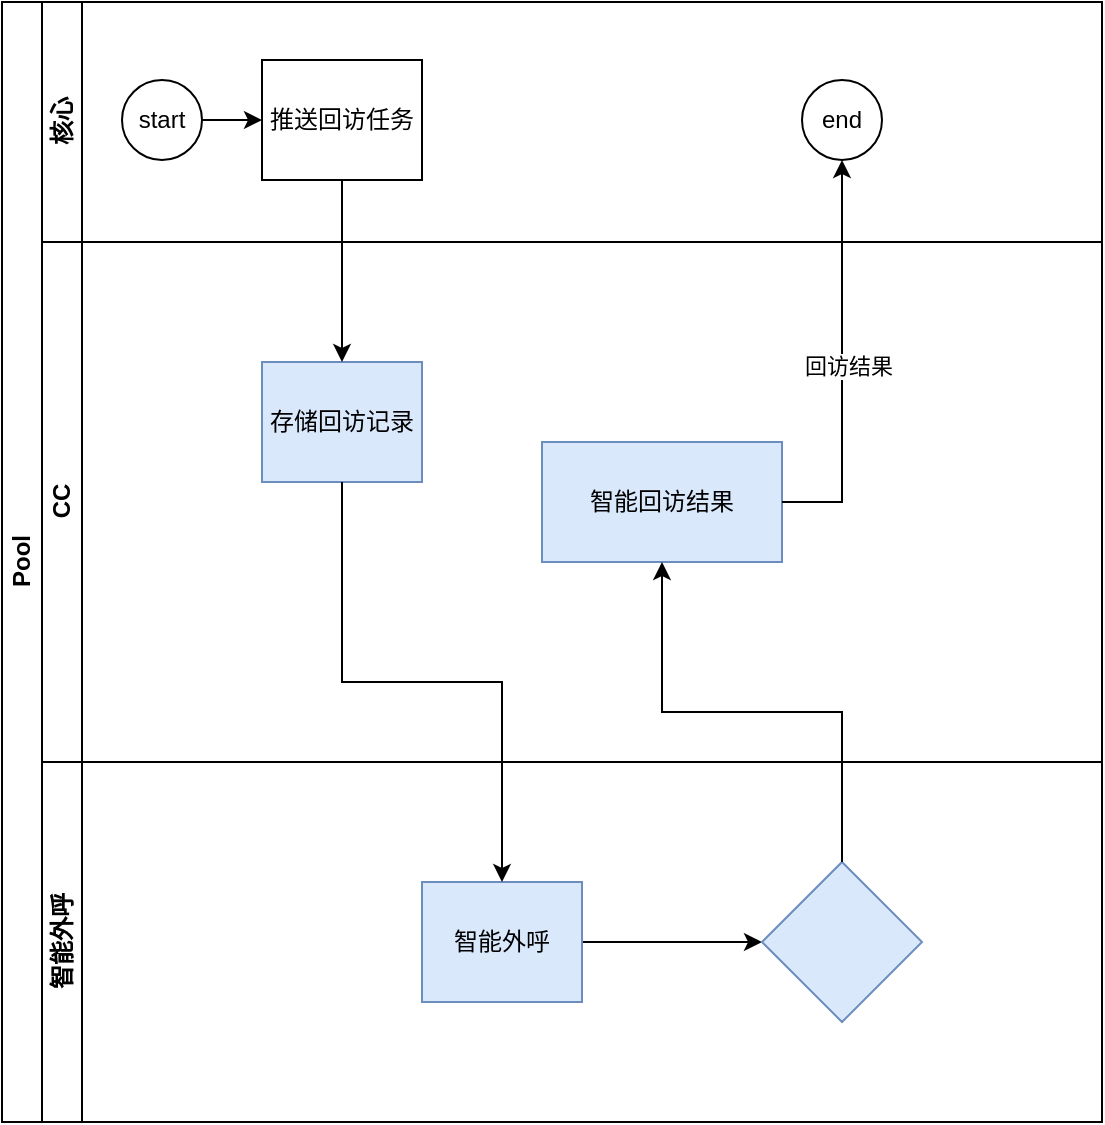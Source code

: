<mxfile version="14.9.9" type="github">
  <diagram id="A8xOy3aQSjEXoxTfMnL5" name="Page-1">
    <mxGraphModel dx="1422" dy="762" grid="1" gridSize="10" guides="1" tooltips="1" connect="1" arrows="1" fold="1" page="1" pageScale="1" pageWidth="827" pageHeight="1169" math="0" shadow="0">
      <root>
        <mxCell id="0" />
        <mxCell id="1" parent="0" />
        <mxCell id="MogVMfFzb4t6q5MBauw1-1" value="Pool" style="swimlane;html=1;childLayout=stackLayout;resizeParent=1;resizeParentMax=0;horizontal=0;startSize=20;horizontalStack=0;rotation=0;" parent="1" vertex="1">
          <mxGeometry x="110" y="130" width="550" height="560" as="geometry" />
        </mxCell>
        <mxCell id="MogVMfFzb4t6q5MBauw1-6" value="核心" style="swimlane;html=1;startSize=20;horizontal=0;rotation=0;" parent="MogVMfFzb4t6q5MBauw1-1" vertex="1">
          <mxGeometry x="20" width="530" height="120" as="geometry">
            <mxRectangle x="20" width="490" height="20" as="alternateBounds" />
          </mxGeometry>
        </mxCell>
        <mxCell id="MogVMfFzb4t6q5MBauw1-7" value="" style="edgeStyle=orthogonalEdgeStyle;rounded=0;orthogonalLoop=1;jettySize=auto;html=1;" parent="MogVMfFzb4t6q5MBauw1-6" source="MogVMfFzb4t6q5MBauw1-8" target="MogVMfFzb4t6q5MBauw1-10" edge="1">
          <mxGeometry relative="1" as="geometry" />
        </mxCell>
        <mxCell id="MogVMfFzb4t6q5MBauw1-8" value="start" style="ellipse;whiteSpace=wrap;html=1;rotation=0;" parent="MogVMfFzb4t6q5MBauw1-6" vertex="1">
          <mxGeometry x="40" y="39" width="40" height="40" as="geometry" />
        </mxCell>
        <mxCell id="MogVMfFzb4t6q5MBauw1-10" value="推送回访任务" style="rounded=0;whiteSpace=wrap;html=1;fontFamily=Helvetica;fontSize=12;fontColor=#000000;align=center;rotation=0;" parent="MogVMfFzb4t6q5MBauw1-6" vertex="1">
          <mxGeometry x="110" y="29" width="80" height="60" as="geometry" />
        </mxCell>
        <mxCell id="MogVMfFzb4t6q5MBauw1-13" value="end" style="ellipse;whiteSpace=wrap;html=1;rotation=0;" parent="MogVMfFzb4t6q5MBauw1-6" vertex="1">
          <mxGeometry x="380" y="39" width="40" height="40" as="geometry" />
        </mxCell>
        <mxCell id="7tYZc-FfLZJL2mV3XovX-6" value="CC" style="swimlane;html=1;startSize=20;horizontal=0;rotation=0;" vertex="1" parent="MogVMfFzb4t6q5MBauw1-1">
          <mxGeometry x="20" y="120" width="530" height="260" as="geometry" />
        </mxCell>
        <mxCell id="7tYZc-FfLZJL2mV3XovX-8" value="存储回访记录" style="rounded=0;whiteSpace=wrap;html=1;fontFamily=Helvetica;fontSize=12;align=center;fillColor=#dae8fc;strokeColor=#6c8ebf;rotation=0;" vertex="1" parent="7tYZc-FfLZJL2mV3XovX-6">
          <mxGeometry x="110" y="60" width="80" height="60" as="geometry" />
        </mxCell>
        <mxCell id="7tYZc-FfLZJL2mV3XovX-19" value="智能回访结果" style="rounded=0;whiteSpace=wrap;html=1;strokeColor=#6c8ebf;fillColor=#dae8fc;" vertex="1" parent="7tYZc-FfLZJL2mV3XovX-6">
          <mxGeometry x="250" y="100" width="120" height="60" as="geometry" />
        </mxCell>
        <mxCell id="MogVMfFzb4t6q5MBauw1-14" value="智能外呼" style="swimlane;html=1;startSize=20;horizontal=0;rotation=0;" parent="MogVMfFzb4t6q5MBauw1-1" vertex="1">
          <mxGeometry x="20" y="380" width="530" height="180" as="geometry" />
        </mxCell>
        <mxCell id="7tYZc-FfLZJL2mV3XovX-17" value="" style="edgeStyle=orthogonalEdgeStyle;rounded=0;orthogonalLoop=1;jettySize=auto;html=1;" edge="1" parent="MogVMfFzb4t6q5MBauw1-14" source="7tYZc-FfLZJL2mV3XovX-11" target="7tYZc-FfLZJL2mV3XovX-16">
          <mxGeometry relative="1" as="geometry" />
        </mxCell>
        <mxCell id="7tYZc-FfLZJL2mV3XovX-11" value="智能外呼" style="rounded=0;whiteSpace=wrap;html=1;fontFamily=Helvetica;fontSize=12;align=center;fillColor=#dae8fc;strokeColor=#6c8ebf;rotation=0;" vertex="1" parent="MogVMfFzb4t6q5MBauw1-14">
          <mxGeometry x="190" y="60" width="80" height="60" as="geometry" />
        </mxCell>
        <mxCell id="7tYZc-FfLZJL2mV3XovX-16" value="" style="rhombus;whiteSpace=wrap;html=1;rounded=0;strokeColor=#6c8ebf;fillColor=#dae8fc;" vertex="1" parent="MogVMfFzb4t6q5MBauw1-14">
          <mxGeometry x="360" y="50" width="80" height="80" as="geometry" />
        </mxCell>
        <mxCell id="7tYZc-FfLZJL2mV3XovX-10" style="edgeStyle=orthogonalEdgeStyle;rounded=0;orthogonalLoop=1;jettySize=auto;html=1;exitX=0.5;exitY=1;exitDx=0;exitDy=0;" edge="1" parent="MogVMfFzb4t6q5MBauw1-1" source="MogVMfFzb4t6q5MBauw1-10" target="7tYZc-FfLZJL2mV3XovX-8">
          <mxGeometry relative="1" as="geometry" />
        </mxCell>
        <mxCell id="7tYZc-FfLZJL2mV3XovX-12" value="" style="edgeStyle=orthogonalEdgeStyle;rounded=0;orthogonalLoop=1;jettySize=auto;html=1;" edge="1" parent="MogVMfFzb4t6q5MBauw1-1" source="7tYZc-FfLZJL2mV3XovX-8" target="7tYZc-FfLZJL2mV3XovX-11">
          <mxGeometry relative="1" as="geometry" />
        </mxCell>
        <mxCell id="7tYZc-FfLZJL2mV3XovX-20" value="" style="edgeStyle=orthogonalEdgeStyle;rounded=0;orthogonalLoop=1;jettySize=auto;html=1;" edge="1" parent="MogVMfFzb4t6q5MBauw1-1" source="7tYZc-FfLZJL2mV3XovX-16" target="7tYZc-FfLZJL2mV3XovX-19">
          <mxGeometry relative="1" as="geometry" />
        </mxCell>
        <mxCell id="7tYZc-FfLZJL2mV3XovX-21" style="edgeStyle=orthogonalEdgeStyle;rounded=0;orthogonalLoop=1;jettySize=auto;html=1;" edge="1" parent="MogVMfFzb4t6q5MBauw1-1" source="7tYZc-FfLZJL2mV3XovX-19" target="MogVMfFzb4t6q5MBauw1-13">
          <mxGeometry relative="1" as="geometry" />
        </mxCell>
        <mxCell id="7tYZc-FfLZJL2mV3XovX-22" value="回访结果" style="edgeLabel;html=1;align=center;verticalAlign=middle;resizable=0;points=[];" vertex="1" connectable="0" parent="7tYZc-FfLZJL2mV3XovX-21">
          <mxGeometry x="-0.025" y="-3" relative="1" as="geometry">
            <mxPoint as="offset" />
          </mxGeometry>
        </mxCell>
      </root>
    </mxGraphModel>
  </diagram>
</mxfile>

